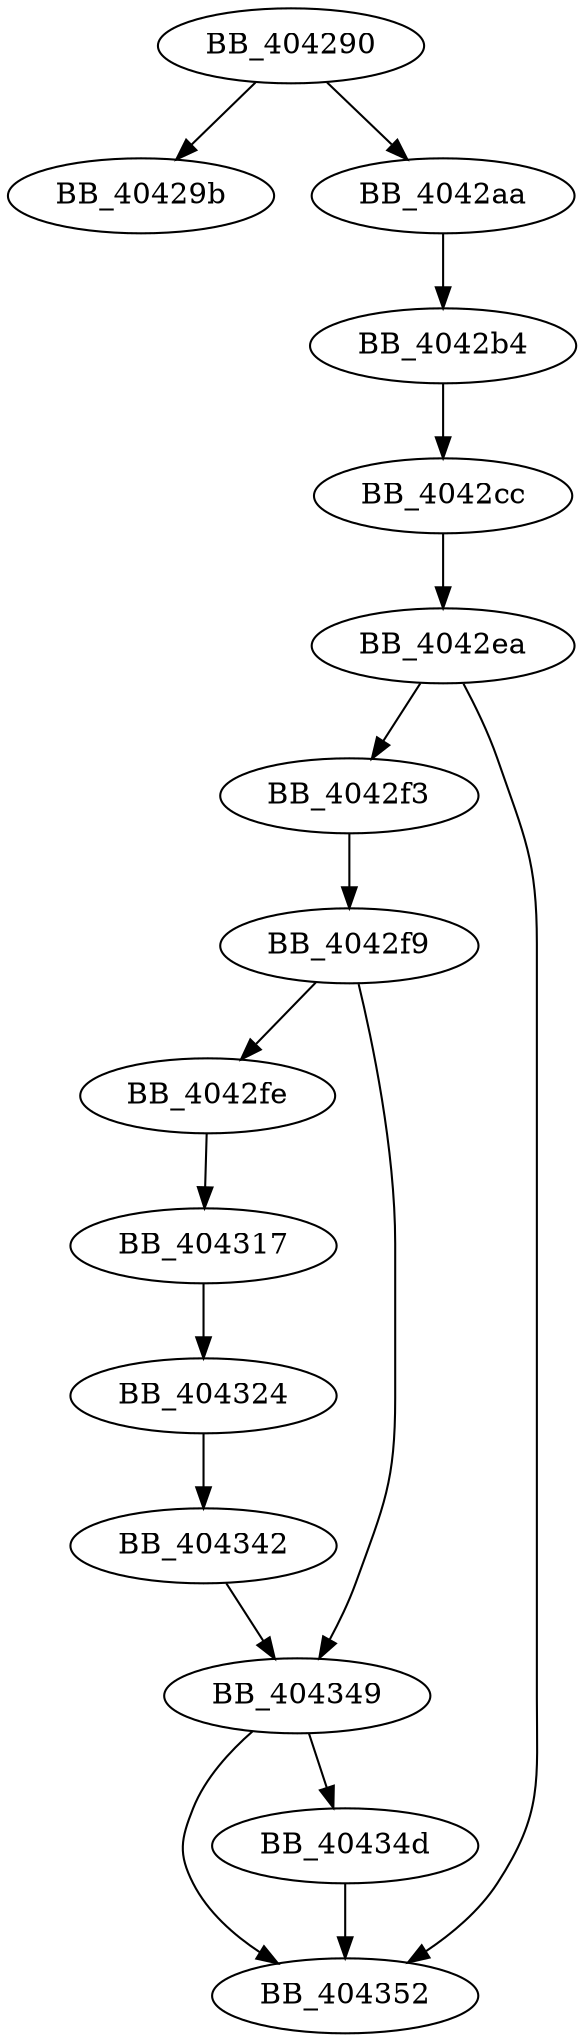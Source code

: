 DiGraph sub_404290{
BB_404290->BB_40429b
BB_404290->BB_4042aa
BB_4042aa->BB_4042b4
BB_4042b4->BB_4042cc
BB_4042cc->BB_4042ea
BB_4042ea->BB_4042f3
BB_4042ea->BB_404352
BB_4042f3->BB_4042f9
BB_4042f9->BB_4042fe
BB_4042f9->BB_404349
BB_4042fe->BB_404317
BB_404317->BB_404324
BB_404324->BB_404342
BB_404342->BB_404349
BB_404349->BB_40434d
BB_404349->BB_404352
BB_40434d->BB_404352
}
